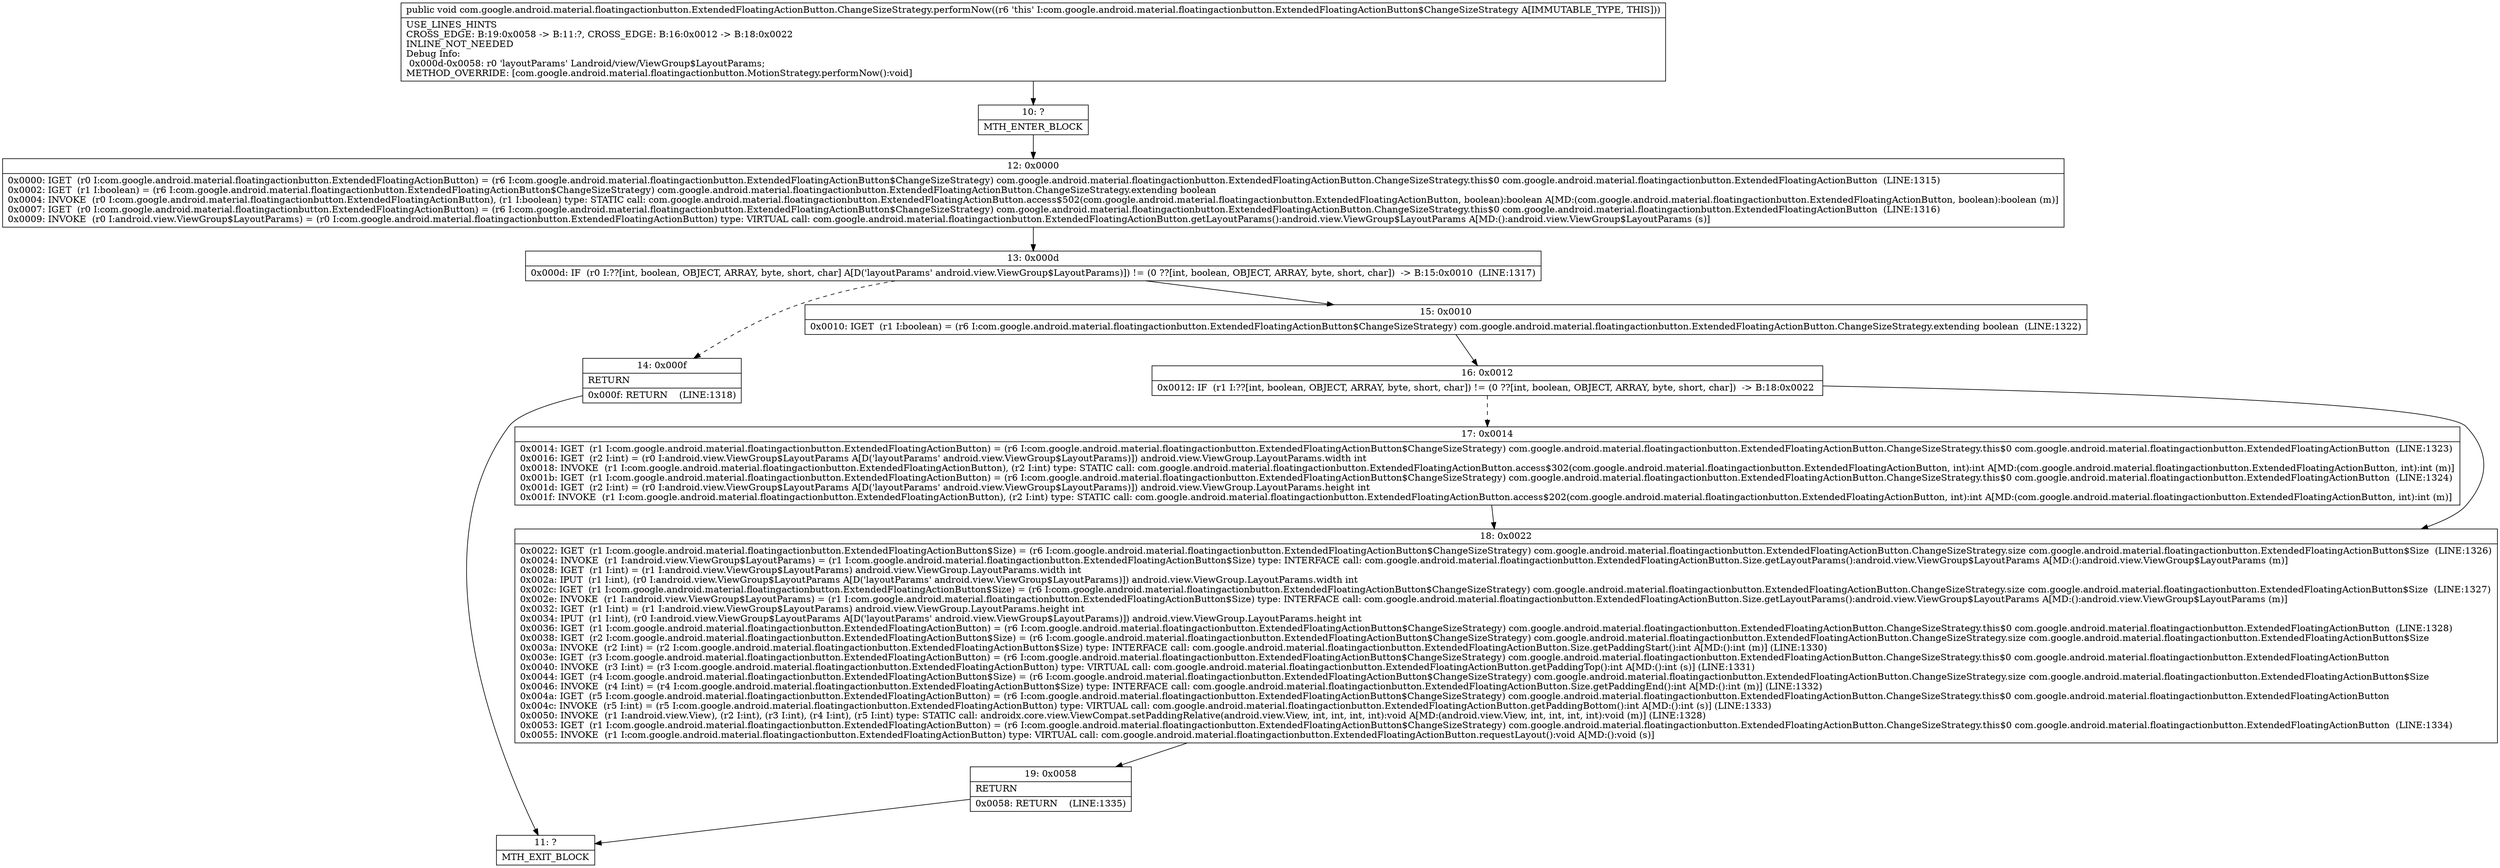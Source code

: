 digraph "CFG forcom.google.android.material.floatingactionbutton.ExtendedFloatingActionButton.ChangeSizeStrategy.performNow()V" {
Node_10 [shape=record,label="{10\:\ ?|MTH_ENTER_BLOCK\l}"];
Node_12 [shape=record,label="{12\:\ 0x0000|0x0000: IGET  (r0 I:com.google.android.material.floatingactionbutton.ExtendedFloatingActionButton) = (r6 I:com.google.android.material.floatingactionbutton.ExtendedFloatingActionButton$ChangeSizeStrategy) com.google.android.material.floatingactionbutton.ExtendedFloatingActionButton.ChangeSizeStrategy.this$0 com.google.android.material.floatingactionbutton.ExtendedFloatingActionButton  (LINE:1315)\l0x0002: IGET  (r1 I:boolean) = (r6 I:com.google.android.material.floatingactionbutton.ExtendedFloatingActionButton$ChangeSizeStrategy) com.google.android.material.floatingactionbutton.ExtendedFloatingActionButton.ChangeSizeStrategy.extending boolean \l0x0004: INVOKE  (r0 I:com.google.android.material.floatingactionbutton.ExtendedFloatingActionButton), (r1 I:boolean) type: STATIC call: com.google.android.material.floatingactionbutton.ExtendedFloatingActionButton.access$502(com.google.android.material.floatingactionbutton.ExtendedFloatingActionButton, boolean):boolean A[MD:(com.google.android.material.floatingactionbutton.ExtendedFloatingActionButton, boolean):boolean (m)]\l0x0007: IGET  (r0 I:com.google.android.material.floatingactionbutton.ExtendedFloatingActionButton) = (r6 I:com.google.android.material.floatingactionbutton.ExtendedFloatingActionButton$ChangeSizeStrategy) com.google.android.material.floatingactionbutton.ExtendedFloatingActionButton.ChangeSizeStrategy.this$0 com.google.android.material.floatingactionbutton.ExtendedFloatingActionButton  (LINE:1316)\l0x0009: INVOKE  (r0 I:android.view.ViewGroup$LayoutParams) = (r0 I:com.google.android.material.floatingactionbutton.ExtendedFloatingActionButton) type: VIRTUAL call: com.google.android.material.floatingactionbutton.ExtendedFloatingActionButton.getLayoutParams():android.view.ViewGroup$LayoutParams A[MD:():android.view.ViewGroup$LayoutParams (s)]\l}"];
Node_13 [shape=record,label="{13\:\ 0x000d|0x000d: IF  (r0 I:??[int, boolean, OBJECT, ARRAY, byte, short, char] A[D('layoutParams' android.view.ViewGroup$LayoutParams)]) != (0 ??[int, boolean, OBJECT, ARRAY, byte, short, char])  \-\> B:15:0x0010  (LINE:1317)\l}"];
Node_14 [shape=record,label="{14\:\ 0x000f|RETURN\l|0x000f: RETURN    (LINE:1318)\l}"];
Node_11 [shape=record,label="{11\:\ ?|MTH_EXIT_BLOCK\l}"];
Node_15 [shape=record,label="{15\:\ 0x0010|0x0010: IGET  (r1 I:boolean) = (r6 I:com.google.android.material.floatingactionbutton.ExtendedFloatingActionButton$ChangeSizeStrategy) com.google.android.material.floatingactionbutton.ExtendedFloatingActionButton.ChangeSizeStrategy.extending boolean  (LINE:1322)\l}"];
Node_16 [shape=record,label="{16\:\ 0x0012|0x0012: IF  (r1 I:??[int, boolean, OBJECT, ARRAY, byte, short, char]) != (0 ??[int, boolean, OBJECT, ARRAY, byte, short, char])  \-\> B:18:0x0022 \l}"];
Node_17 [shape=record,label="{17\:\ 0x0014|0x0014: IGET  (r1 I:com.google.android.material.floatingactionbutton.ExtendedFloatingActionButton) = (r6 I:com.google.android.material.floatingactionbutton.ExtendedFloatingActionButton$ChangeSizeStrategy) com.google.android.material.floatingactionbutton.ExtendedFloatingActionButton.ChangeSizeStrategy.this$0 com.google.android.material.floatingactionbutton.ExtendedFloatingActionButton  (LINE:1323)\l0x0016: IGET  (r2 I:int) = (r0 I:android.view.ViewGroup$LayoutParams A[D('layoutParams' android.view.ViewGroup$LayoutParams)]) android.view.ViewGroup.LayoutParams.width int \l0x0018: INVOKE  (r1 I:com.google.android.material.floatingactionbutton.ExtendedFloatingActionButton), (r2 I:int) type: STATIC call: com.google.android.material.floatingactionbutton.ExtendedFloatingActionButton.access$302(com.google.android.material.floatingactionbutton.ExtendedFloatingActionButton, int):int A[MD:(com.google.android.material.floatingactionbutton.ExtendedFloatingActionButton, int):int (m)]\l0x001b: IGET  (r1 I:com.google.android.material.floatingactionbutton.ExtendedFloatingActionButton) = (r6 I:com.google.android.material.floatingactionbutton.ExtendedFloatingActionButton$ChangeSizeStrategy) com.google.android.material.floatingactionbutton.ExtendedFloatingActionButton.ChangeSizeStrategy.this$0 com.google.android.material.floatingactionbutton.ExtendedFloatingActionButton  (LINE:1324)\l0x001d: IGET  (r2 I:int) = (r0 I:android.view.ViewGroup$LayoutParams A[D('layoutParams' android.view.ViewGroup$LayoutParams)]) android.view.ViewGroup.LayoutParams.height int \l0x001f: INVOKE  (r1 I:com.google.android.material.floatingactionbutton.ExtendedFloatingActionButton), (r2 I:int) type: STATIC call: com.google.android.material.floatingactionbutton.ExtendedFloatingActionButton.access$202(com.google.android.material.floatingactionbutton.ExtendedFloatingActionButton, int):int A[MD:(com.google.android.material.floatingactionbutton.ExtendedFloatingActionButton, int):int (m)]\l}"];
Node_18 [shape=record,label="{18\:\ 0x0022|0x0022: IGET  (r1 I:com.google.android.material.floatingactionbutton.ExtendedFloatingActionButton$Size) = (r6 I:com.google.android.material.floatingactionbutton.ExtendedFloatingActionButton$ChangeSizeStrategy) com.google.android.material.floatingactionbutton.ExtendedFloatingActionButton.ChangeSizeStrategy.size com.google.android.material.floatingactionbutton.ExtendedFloatingActionButton$Size  (LINE:1326)\l0x0024: INVOKE  (r1 I:android.view.ViewGroup$LayoutParams) = (r1 I:com.google.android.material.floatingactionbutton.ExtendedFloatingActionButton$Size) type: INTERFACE call: com.google.android.material.floatingactionbutton.ExtendedFloatingActionButton.Size.getLayoutParams():android.view.ViewGroup$LayoutParams A[MD:():android.view.ViewGroup$LayoutParams (m)]\l0x0028: IGET  (r1 I:int) = (r1 I:android.view.ViewGroup$LayoutParams) android.view.ViewGroup.LayoutParams.width int \l0x002a: IPUT  (r1 I:int), (r0 I:android.view.ViewGroup$LayoutParams A[D('layoutParams' android.view.ViewGroup$LayoutParams)]) android.view.ViewGroup.LayoutParams.width int \l0x002c: IGET  (r1 I:com.google.android.material.floatingactionbutton.ExtendedFloatingActionButton$Size) = (r6 I:com.google.android.material.floatingactionbutton.ExtendedFloatingActionButton$ChangeSizeStrategy) com.google.android.material.floatingactionbutton.ExtendedFloatingActionButton.ChangeSizeStrategy.size com.google.android.material.floatingactionbutton.ExtendedFloatingActionButton$Size  (LINE:1327)\l0x002e: INVOKE  (r1 I:android.view.ViewGroup$LayoutParams) = (r1 I:com.google.android.material.floatingactionbutton.ExtendedFloatingActionButton$Size) type: INTERFACE call: com.google.android.material.floatingactionbutton.ExtendedFloatingActionButton.Size.getLayoutParams():android.view.ViewGroup$LayoutParams A[MD:():android.view.ViewGroup$LayoutParams (m)]\l0x0032: IGET  (r1 I:int) = (r1 I:android.view.ViewGroup$LayoutParams) android.view.ViewGroup.LayoutParams.height int \l0x0034: IPUT  (r1 I:int), (r0 I:android.view.ViewGroup$LayoutParams A[D('layoutParams' android.view.ViewGroup$LayoutParams)]) android.view.ViewGroup.LayoutParams.height int \l0x0036: IGET  (r1 I:com.google.android.material.floatingactionbutton.ExtendedFloatingActionButton) = (r6 I:com.google.android.material.floatingactionbutton.ExtendedFloatingActionButton$ChangeSizeStrategy) com.google.android.material.floatingactionbutton.ExtendedFloatingActionButton.ChangeSizeStrategy.this$0 com.google.android.material.floatingactionbutton.ExtendedFloatingActionButton  (LINE:1328)\l0x0038: IGET  (r2 I:com.google.android.material.floatingactionbutton.ExtendedFloatingActionButton$Size) = (r6 I:com.google.android.material.floatingactionbutton.ExtendedFloatingActionButton$ChangeSizeStrategy) com.google.android.material.floatingactionbutton.ExtendedFloatingActionButton.ChangeSizeStrategy.size com.google.android.material.floatingactionbutton.ExtendedFloatingActionButton$Size \l0x003a: INVOKE  (r2 I:int) = (r2 I:com.google.android.material.floatingactionbutton.ExtendedFloatingActionButton$Size) type: INTERFACE call: com.google.android.material.floatingactionbutton.ExtendedFloatingActionButton.Size.getPaddingStart():int A[MD:():int (m)] (LINE:1330)\l0x003e: IGET  (r3 I:com.google.android.material.floatingactionbutton.ExtendedFloatingActionButton) = (r6 I:com.google.android.material.floatingactionbutton.ExtendedFloatingActionButton$ChangeSizeStrategy) com.google.android.material.floatingactionbutton.ExtendedFloatingActionButton.ChangeSizeStrategy.this$0 com.google.android.material.floatingactionbutton.ExtendedFloatingActionButton \l0x0040: INVOKE  (r3 I:int) = (r3 I:com.google.android.material.floatingactionbutton.ExtendedFloatingActionButton) type: VIRTUAL call: com.google.android.material.floatingactionbutton.ExtendedFloatingActionButton.getPaddingTop():int A[MD:():int (s)] (LINE:1331)\l0x0044: IGET  (r4 I:com.google.android.material.floatingactionbutton.ExtendedFloatingActionButton$Size) = (r6 I:com.google.android.material.floatingactionbutton.ExtendedFloatingActionButton$ChangeSizeStrategy) com.google.android.material.floatingactionbutton.ExtendedFloatingActionButton.ChangeSizeStrategy.size com.google.android.material.floatingactionbutton.ExtendedFloatingActionButton$Size \l0x0046: INVOKE  (r4 I:int) = (r4 I:com.google.android.material.floatingactionbutton.ExtendedFloatingActionButton$Size) type: INTERFACE call: com.google.android.material.floatingactionbutton.ExtendedFloatingActionButton.Size.getPaddingEnd():int A[MD:():int (m)] (LINE:1332)\l0x004a: IGET  (r5 I:com.google.android.material.floatingactionbutton.ExtendedFloatingActionButton) = (r6 I:com.google.android.material.floatingactionbutton.ExtendedFloatingActionButton$ChangeSizeStrategy) com.google.android.material.floatingactionbutton.ExtendedFloatingActionButton.ChangeSizeStrategy.this$0 com.google.android.material.floatingactionbutton.ExtendedFloatingActionButton \l0x004c: INVOKE  (r5 I:int) = (r5 I:com.google.android.material.floatingactionbutton.ExtendedFloatingActionButton) type: VIRTUAL call: com.google.android.material.floatingactionbutton.ExtendedFloatingActionButton.getPaddingBottom():int A[MD:():int (s)] (LINE:1333)\l0x0050: INVOKE  (r1 I:android.view.View), (r2 I:int), (r3 I:int), (r4 I:int), (r5 I:int) type: STATIC call: androidx.core.view.ViewCompat.setPaddingRelative(android.view.View, int, int, int, int):void A[MD:(android.view.View, int, int, int, int):void (m)] (LINE:1328)\l0x0053: IGET  (r1 I:com.google.android.material.floatingactionbutton.ExtendedFloatingActionButton) = (r6 I:com.google.android.material.floatingactionbutton.ExtendedFloatingActionButton$ChangeSizeStrategy) com.google.android.material.floatingactionbutton.ExtendedFloatingActionButton.ChangeSizeStrategy.this$0 com.google.android.material.floatingactionbutton.ExtendedFloatingActionButton  (LINE:1334)\l0x0055: INVOKE  (r1 I:com.google.android.material.floatingactionbutton.ExtendedFloatingActionButton) type: VIRTUAL call: com.google.android.material.floatingactionbutton.ExtendedFloatingActionButton.requestLayout():void A[MD:():void (s)]\l}"];
Node_19 [shape=record,label="{19\:\ 0x0058|RETURN\l|0x0058: RETURN    (LINE:1335)\l}"];
MethodNode[shape=record,label="{public void com.google.android.material.floatingactionbutton.ExtendedFloatingActionButton.ChangeSizeStrategy.performNow((r6 'this' I:com.google.android.material.floatingactionbutton.ExtendedFloatingActionButton$ChangeSizeStrategy A[IMMUTABLE_TYPE, THIS]))  | USE_LINES_HINTS\lCROSS_EDGE: B:19:0x0058 \-\> B:11:?, CROSS_EDGE: B:16:0x0012 \-\> B:18:0x0022\lINLINE_NOT_NEEDED\lDebug Info:\l  0x000d\-0x0058: r0 'layoutParams' Landroid\/view\/ViewGroup$LayoutParams;\lMETHOD_OVERRIDE: [com.google.android.material.floatingactionbutton.MotionStrategy.performNow():void]\l}"];
MethodNode -> Node_10;Node_10 -> Node_12;
Node_12 -> Node_13;
Node_13 -> Node_14[style=dashed];
Node_13 -> Node_15;
Node_14 -> Node_11;
Node_15 -> Node_16;
Node_16 -> Node_17[style=dashed];
Node_16 -> Node_18;
Node_17 -> Node_18;
Node_18 -> Node_19;
Node_19 -> Node_11;
}

